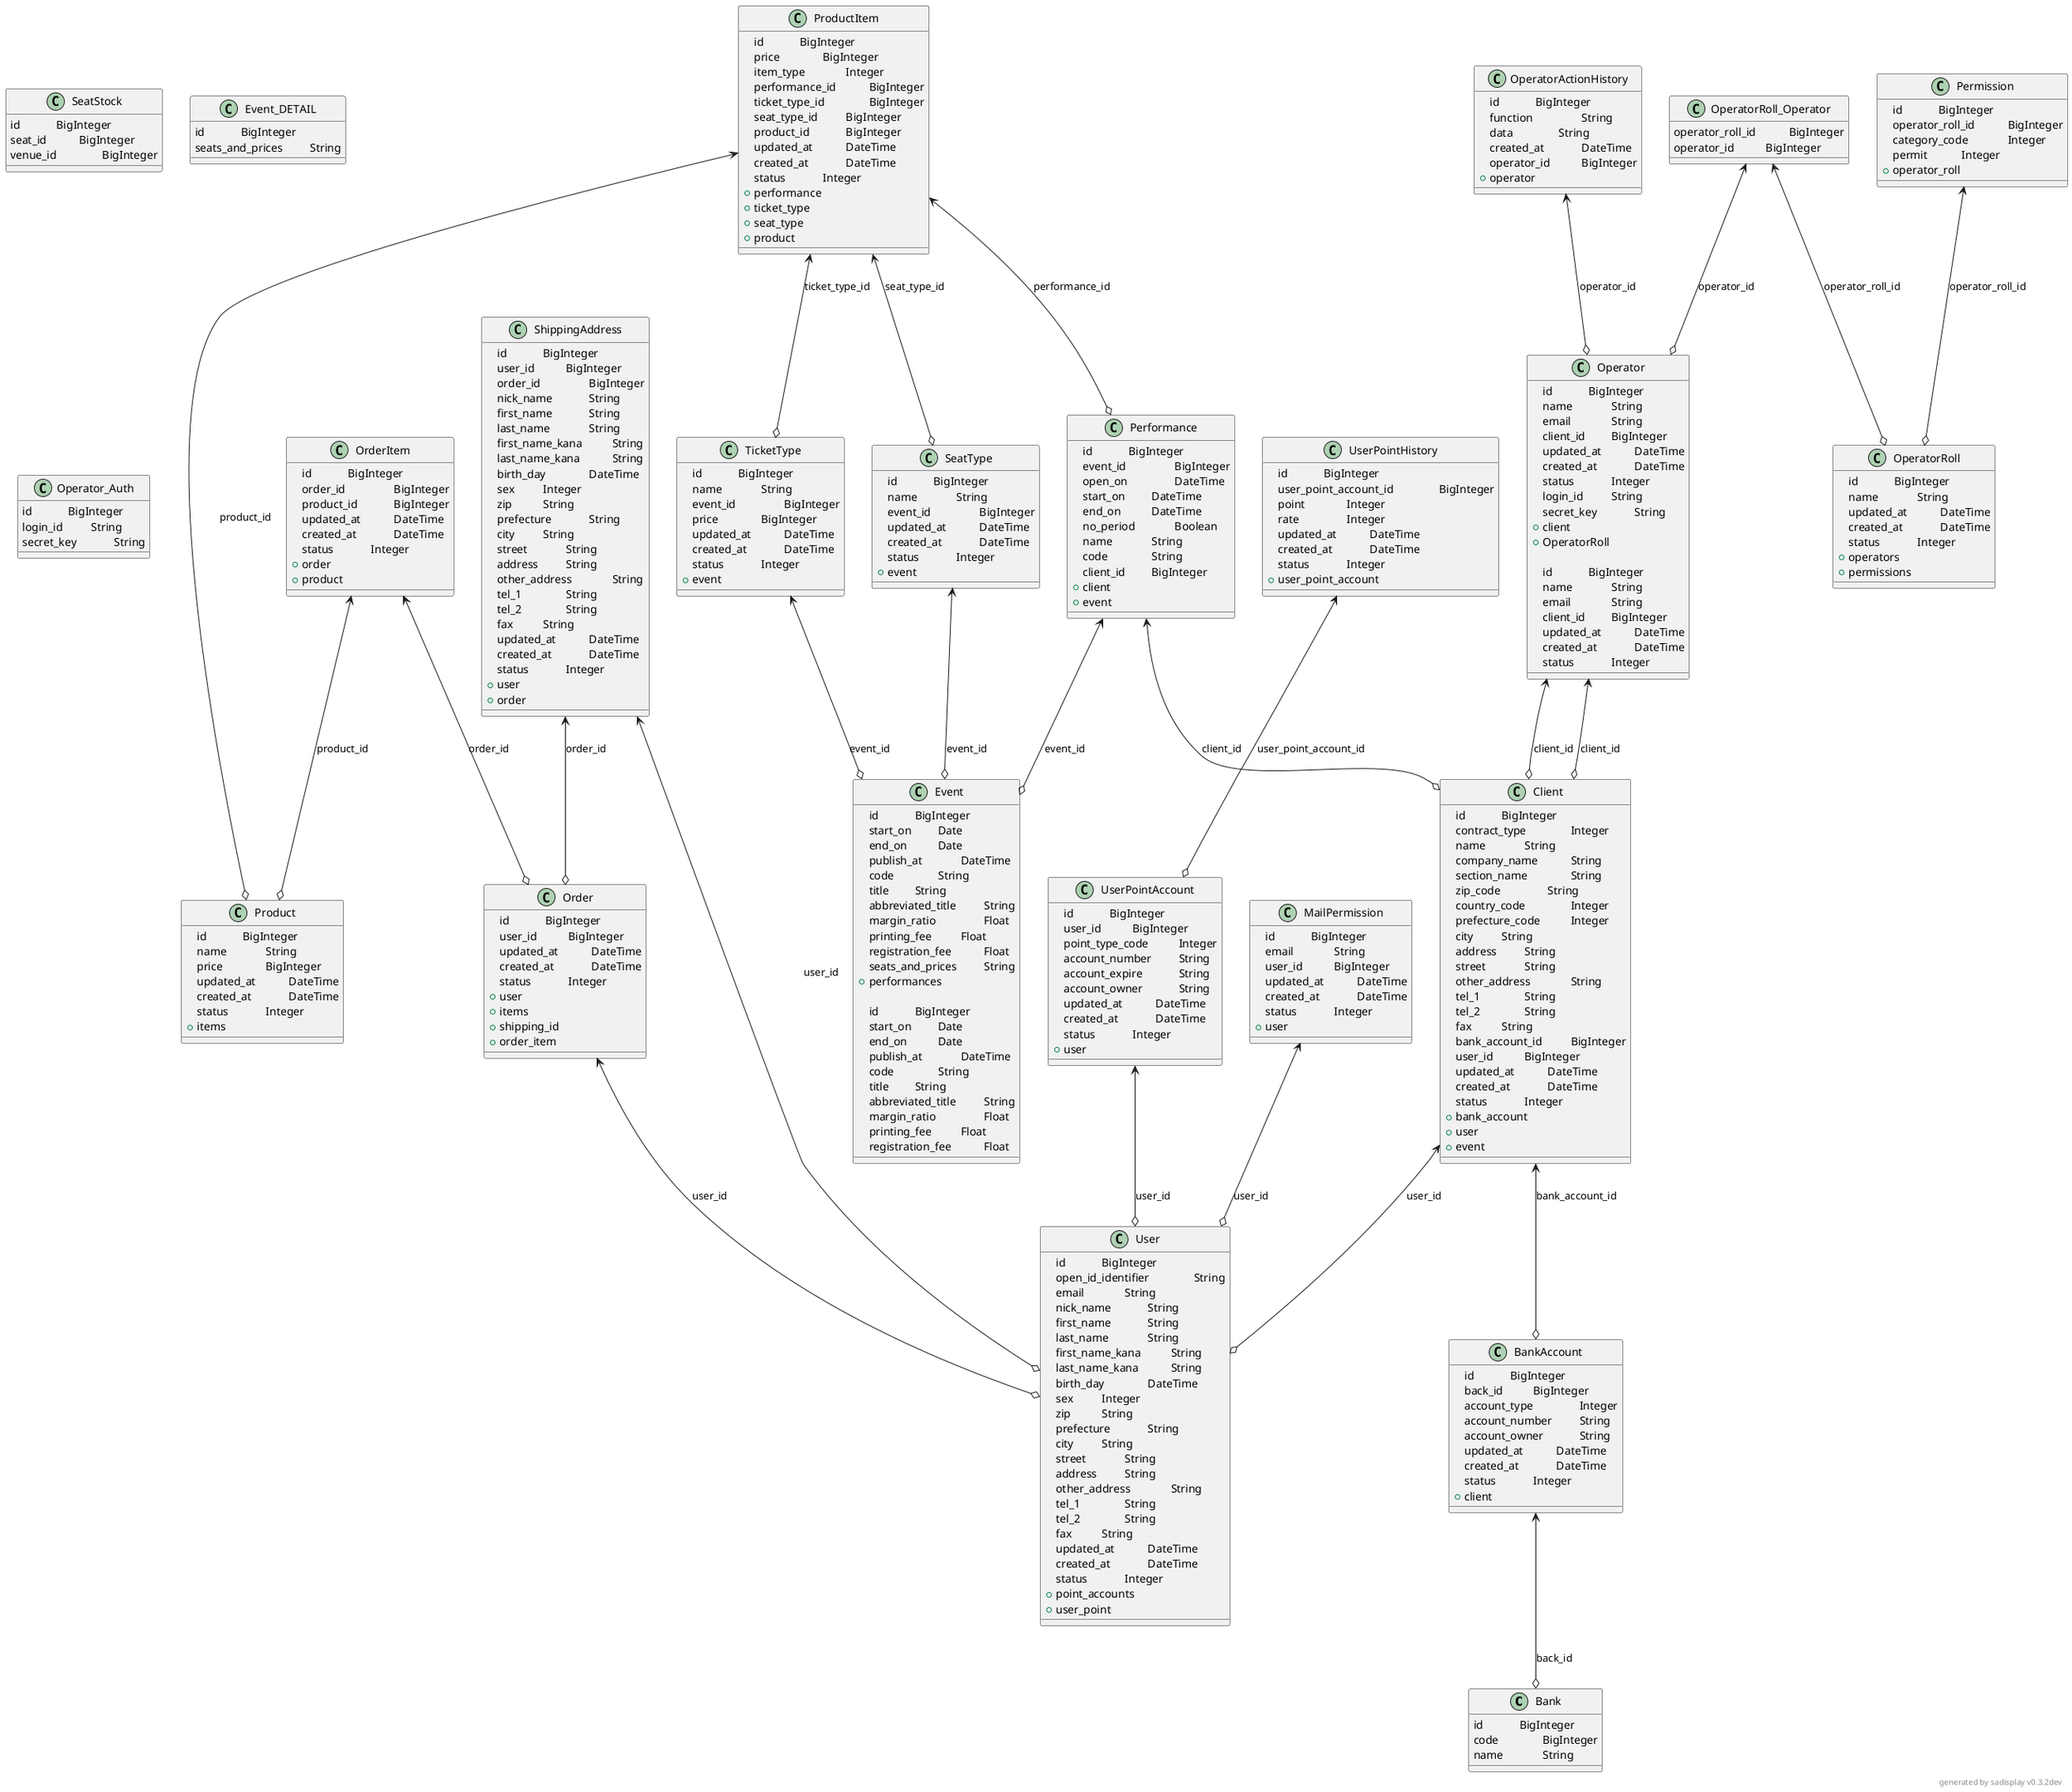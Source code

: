 @startuml
Class Bank {
	id 		BigInteger
	code 		BigInteger
	name 		String


}

Class BankAccount {
	id 		BigInteger
	back_id 		BigInteger
	account_type 		Integer
	account_number 		String
	account_owner 		String
	updated_at 		DateTime
	created_at 		DateTime
	status 		Integer
	+		client

}

Class Client {
	id 		BigInteger
	contract_type 		Integer
	name 		String
	company_name 		String
	section_name 		String
	zip_code 		String
	country_code 		Integer
	prefecture_code 		Integer
	city 		String
	address 		String
	street 		String
	other_address 		String
	tel_1 		String
	tel_2 		String
	fax 		String
	bank_account_id 		BigInteger
	user_id 		BigInteger
	updated_at 		DateTime
	created_at 		DateTime
	status 		Integer
	+		bank_account
	+		user
	+		event

}

Class Event {
	id 		BigInteger
	start_on 		Date
	end_on 		Date
	publish_at 		DateTime
	code 		String
	title 		String
	abbreviated_title 		String
	margin_ratio 		Float
	printing_fee 		Float
	registration_fee 		Float
	seats_and_prices 		String
	+		performances

}

Class MailPermission {
	id 		BigInteger
	email 		String
	user_id 		BigInteger
	updated_at 		DateTime
	created_at 		DateTime
	status 		Integer
	+		user

}

Class Operator {
	id 		BigInteger
	name 		String
	email 		String
	client_id 		BigInteger
	updated_at 		DateTime
	created_at 		DateTime
	status 		Integer
	login_id 		String
	secret_key 		String
	+		client
	+		OperatorRoll

}

Class OperatorActionHistory {
	id 		BigInteger
	function 		String
	data 		String
	created_at 		DateTime
	operator_id 		BigInteger
	+		operator

}

Class OperatorRoll {
	id 		BigInteger
	name 		String
	updated_at 		DateTime
	created_at 		DateTime
	status 		Integer
	+		operators
	+		permissions

}

Class Order {
	id 		BigInteger
	user_id 		BigInteger
	updated_at 		DateTime
	created_at 		DateTime
	status 		Integer
	+		user
	+		items
	+		shipping_id
	+		order_item

}

Class OrderItem {
	id 		BigInteger
	order_id 		BigInteger
	product_id 		BigInteger
	updated_at 		DateTime
	created_at 		DateTime
	status 		Integer
	+		order
	+		product

}

Class Performance {
	id 		BigInteger
	event_id 		BigInteger
	open_on 		DateTime
	start_on 		DateTime
	end_on 		DateTime
	no_period 		Boolean
	name 		String
	code 		String
	client_id 		BigInteger
	+		client
	+		event

}

Class Permission {
	id 		BigInteger
	operator_roll_id 		BigInteger
	category_code 		Integer
	permit 		Integer
	+		operator_roll

}

Class Product {
	id 		BigInteger
	name 		String
	price 		BigInteger
	updated_at 		DateTime
	created_at 		DateTime
	status 		Integer
	+		items

}

Class ProductItem {
	id 		BigInteger
	price 		BigInteger
	item_type 		Integer
	performance_id 		BigInteger
	ticket_type_id 		BigInteger
	seat_type_id 		BigInteger
	product_id 		BigInteger
	updated_at 		DateTime
	created_at 		DateTime
	status 		Integer
	+		performance
	+		ticket_type
	+		seat_type
	+		product

}

Class SeatStock {
	id 		BigInteger
	seat_id 		BigInteger
	venue_id 		BigInteger


}

Class SeatType {
	id 		BigInteger
	name 		String
	event_id 		BigInteger
	updated_at 		DateTime
	created_at 		DateTime
	status 		Integer
	+		event

}

Class ShippingAddress {
	id 		BigInteger
	user_id 		BigInteger
	order_id 		BigInteger
	nick_name 		String
	first_name 		String
	last_name 		String
	first_name_kana 		String
	last_name_kana 		String
	birth_day 		DateTime
	sex 		Integer
	zip 		String
	prefecture 		String
	city 		String
	street 		String
	address 		String
	other_address 		String
	tel_1 		String
	tel_2 		String
	fax 		String
	updated_at 		DateTime
	created_at 		DateTime
	status 		Integer
	+		user
	+		order

}

Class TicketType {
	id 		BigInteger
	name 		String
	event_id 		BigInteger
	price 		BigInteger
	updated_at 		DateTime
	created_at 		DateTime
	status 		Integer
	+		event

}

Class User {
	id 		BigInteger
	open_id_identifier 		String
	email 		String
	nick_name 		String
	first_name 		String
	last_name 		String
	first_name_kana 		String
	last_name_kana 		String
	birth_day 		DateTime
	sex 		Integer
	zip 		String
	prefecture 		String
	city 		String
	street 		String
	address 		String
	other_address 		String
	tel_1 		String
	tel_2 		String
	fax 		String
	updated_at 		DateTime
	created_at 		DateTime
	status 		Integer
	+		point_accounts
	+		user_point

}

Class UserPointAccount {
	id 		BigInteger
	user_id 		BigInteger
	point_type_code 		Integer
	account_number 		String
	account_expire 		String
	account_owner 		String
	updated_at 		DateTime
	created_at 		DateTime
	status 		Integer
	+		user

}

Class UserPointHistory {
	id 		BigInteger
	user_point_account_id 		BigInteger
	point 		Integer
	rate 		Integer
	updated_at 		DateTime
	created_at 		DateTime
	status 		Integer
	+		user_point_account

}

Class Event_DETAIL {
	id 		BigInteger
	seats_and_prices 		String


}

Class Event {
	id 		BigInteger
	start_on 		Date
	end_on 		Date
	publish_at 		DateTime
	code 		String
	title 		String
	abbreviated_title 		String
	margin_ratio 		Float
	printing_fee 		Float
	registration_fee 		Float


}

Class Operator_Auth {
	id 		BigInteger
	login_id 		String
	secret_key 		String


}

Class OperatorRoll_Operator {
	operator_roll_id 		BigInteger
	operator_id 		BigInteger


}

Class Operator {
	id 		BigInteger
	name 		String
	email 		String
	client_id 		BigInteger
	updated_at 		DateTime
	created_at 		DateTime
	status 		Integer


}

BankAccount <--o Bank: back_id

Client <--o BankAccount: bank_account_id

Client <--o User: user_id

MailPermission <--o User: user_id

Operator <--o Client: client_id

OperatorActionHistory <--o Operator: operator_id

Order <--o User: user_id

OrderItem <--o Order: order_id

OrderItem <--o Product: product_id

Performance <--o Event: event_id

Performance <--o Client: client_id

Permission <--o OperatorRoll: operator_roll_id

ProductItem <--o Performance: performance_id

ProductItem <--o TicketType: ticket_type_id

ProductItem <--o SeatType: seat_type_id

ProductItem <--o Product: product_id

SeatType <--o Event: event_id

ShippingAddress <--o User: user_id

ShippingAddress <--o Order: order_id

TicketType <--o Event: event_id

UserPointAccount <--o User: user_id

UserPointHistory <--o UserPointAccount: user_point_account_id

OperatorRoll_Operator <--o OperatorRoll: operator_roll_id

OperatorRoll_Operator <--o Operator: operator_id

Operator <--o Client: client_id

right footer generated by sadisplay v0.3.2dev
@enduml